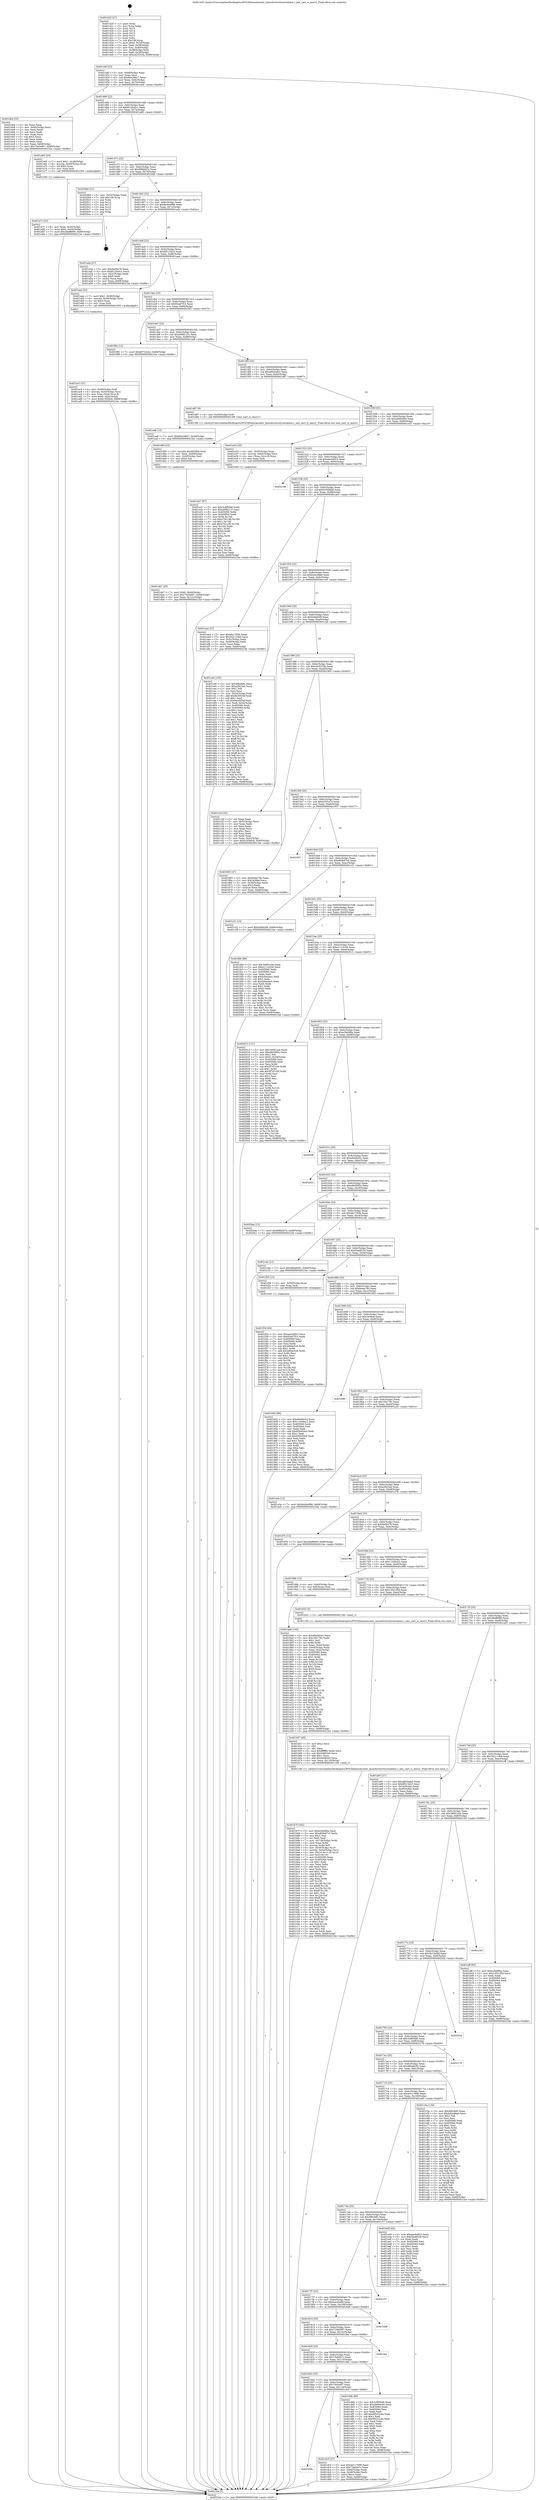 digraph "0x401420" {
  label = "0x401420 (/mnt/c/Users/mathe/Desktop/tcc/POCII/binaries/extr_linuxdriversttyserialimx.c_imx_uart_is_imx21_Final-ollvm.out::main(0))"
  labelloc = "t"
  node[shape=record]

  Entry [label="",width=0.3,height=0.3,shape=circle,fillcolor=black,style=filled]
  "0x40144f" [label="{
     0x40144f [23]\l
     | [instrs]\l
     &nbsp;&nbsp;0x40144f \<+3\>: mov -0x68(%rbp),%eax\l
     &nbsp;&nbsp;0x401452 \<+2\>: mov %eax,%ecx\l
     &nbsp;&nbsp;0x401454 \<+6\>: sub $0x80e29627,%ecx\l
     &nbsp;&nbsp;0x40145a \<+3\>: mov %eax,-0x6c(%rbp)\l
     &nbsp;&nbsp;0x40145d \<+3\>: mov %ecx,-0x70(%rbp)\l
     &nbsp;&nbsp;0x401460 \<+6\>: je 0000000000401eb4 \<main+0xa94\>\l
  }"]
  "0x401eb4" [label="{
     0x401eb4 [33]\l
     | [instrs]\l
     &nbsp;&nbsp;0x401eb4 \<+2\>: xor %eax,%eax\l
     &nbsp;&nbsp;0x401eb6 \<+3\>: mov -0x64(%rbp),%ecx\l
     &nbsp;&nbsp;0x401eb9 \<+2\>: mov %eax,%edx\l
     &nbsp;&nbsp;0x401ebb \<+2\>: sub %ecx,%edx\l
     &nbsp;&nbsp;0x401ebd \<+2\>: mov %eax,%ecx\l
     &nbsp;&nbsp;0x401ebf \<+3\>: sub $0x1,%ecx\l
     &nbsp;&nbsp;0x401ec2 \<+2\>: add %ecx,%edx\l
     &nbsp;&nbsp;0x401ec4 \<+2\>: sub %edx,%eax\l
     &nbsp;&nbsp;0x401ec6 \<+3\>: mov %eax,-0x64(%rbp)\l
     &nbsp;&nbsp;0x401ec9 \<+7\>: movl $0x75e5efd7,-0x68(%rbp)\l
     &nbsp;&nbsp;0x401ed0 \<+5\>: jmp 00000000004021be \<main+0xd9e\>\l
  }"]
  "0x401466" [label="{
     0x401466 [22]\l
     | [instrs]\l
     &nbsp;&nbsp;0x401466 \<+5\>: jmp 000000000040146b \<main+0x4b\>\l
     &nbsp;&nbsp;0x40146b \<+3\>: mov -0x6c(%rbp),%eax\l
     &nbsp;&nbsp;0x40146e \<+5\>: sub $0x8125a5c1,%eax\l
     &nbsp;&nbsp;0x401473 \<+3\>: mov %eax,-0x74(%rbp)\l
     &nbsp;&nbsp;0x401476 \<+6\>: je 0000000000401a65 \<main+0x645\>\l
  }"]
  Exit [label="",width=0.3,height=0.3,shape=circle,fillcolor=black,style=filled,peripheries=2]
  "0x401a65" [label="{
     0x401a65 [23]\l
     | [instrs]\l
     &nbsp;&nbsp;0x401a65 \<+7\>: movl $0x1,-0x48(%rbp)\l
     &nbsp;&nbsp;0x401a6c \<+4\>: movslq -0x48(%rbp),%rax\l
     &nbsp;&nbsp;0x401a70 \<+4\>: shl $0x3,%rax\l
     &nbsp;&nbsp;0x401a74 \<+3\>: mov %rax,%rdi\l
     &nbsp;&nbsp;0x401a77 \<+5\>: call 0000000000401050 \<malloc@plt\>\l
     | [calls]\l
     &nbsp;&nbsp;0x401050 \{1\} (unknown)\l
  }"]
  "0x40147c" [label="{
     0x40147c [22]\l
     | [instrs]\l
     &nbsp;&nbsp;0x40147c \<+5\>: jmp 0000000000401481 \<main+0x61\>\l
     &nbsp;&nbsp;0x401481 \<+3\>: mov -0x6c(%rbp),%eax\l
     &nbsp;&nbsp;0x401484 \<+5\>: sub $0x89fdd47e,%eax\l
     &nbsp;&nbsp;0x401489 \<+3\>: mov %eax,-0x78(%rbp)\l
     &nbsp;&nbsp;0x40148c \<+6\>: je 00000000004020b6 \<main+0xc96\>\l
  }"]
  "0x401f34" [label="{
     0x401f34 [94]\l
     | [instrs]\l
     &nbsp;&nbsp;0x401f34 \<+5\>: mov $0xaee44823,%ecx\l
     &nbsp;&nbsp;0x401f39 \<+5\>: mov $0x93ed7f14,%edx\l
     &nbsp;&nbsp;0x401f3e \<+7\>: mov 0x405060,%esi\l
     &nbsp;&nbsp;0x401f45 \<+8\>: mov 0x405064,%r8d\l
     &nbsp;&nbsp;0x401f4d \<+3\>: mov %esi,%r9d\l
     &nbsp;&nbsp;0x401f50 \<+7\>: sub $0x4d94e526,%r9d\l
     &nbsp;&nbsp;0x401f57 \<+4\>: sub $0x1,%r9d\l
     &nbsp;&nbsp;0x401f5b \<+7\>: add $0x4d94e526,%r9d\l
     &nbsp;&nbsp;0x401f62 \<+4\>: imul %r9d,%esi\l
     &nbsp;&nbsp;0x401f66 \<+3\>: and $0x1,%esi\l
     &nbsp;&nbsp;0x401f69 \<+3\>: cmp $0x0,%esi\l
     &nbsp;&nbsp;0x401f6c \<+4\>: sete %r10b\l
     &nbsp;&nbsp;0x401f70 \<+4\>: cmp $0xa,%r8d\l
     &nbsp;&nbsp;0x401f74 \<+4\>: setl %r11b\l
     &nbsp;&nbsp;0x401f78 \<+3\>: mov %r10b,%bl\l
     &nbsp;&nbsp;0x401f7b \<+3\>: and %r11b,%bl\l
     &nbsp;&nbsp;0x401f7e \<+3\>: xor %r11b,%r10b\l
     &nbsp;&nbsp;0x401f81 \<+3\>: or %r10b,%bl\l
     &nbsp;&nbsp;0x401f84 \<+3\>: test $0x1,%bl\l
     &nbsp;&nbsp;0x401f87 \<+3\>: cmovne %edx,%ecx\l
     &nbsp;&nbsp;0x401f8a \<+3\>: mov %ecx,-0x68(%rbp)\l
     &nbsp;&nbsp;0x401f8d \<+5\>: jmp 00000000004021be \<main+0xd9e\>\l
  }"]
  "0x4020b6" [label="{
     0x4020b6 [21]\l
     | [instrs]\l
     &nbsp;&nbsp;0x4020b6 \<+3\>: mov -0x34(%rbp),%eax\l
     &nbsp;&nbsp;0x4020b9 \<+7\>: add $0x108,%rsp\l
     &nbsp;&nbsp;0x4020c0 \<+1\>: pop %rbx\l
     &nbsp;&nbsp;0x4020c1 \<+2\>: pop %r12\l
     &nbsp;&nbsp;0x4020c3 \<+2\>: pop %r13\l
     &nbsp;&nbsp;0x4020c5 \<+2\>: pop %r14\l
     &nbsp;&nbsp;0x4020c7 \<+2\>: pop %r15\l
     &nbsp;&nbsp;0x4020c9 \<+1\>: pop %rbp\l
     &nbsp;&nbsp;0x4020ca \<+1\>: ret\l
  }"]
  "0x401492" [label="{
     0x401492 [22]\l
     | [instrs]\l
     &nbsp;&nbsp;0x401492 \<+5\>: jmp 0000000000401497 \<main+0x77\>\l
     &nbsp;&nbsp;0x401497 \<+3\>: mov -0x6c(%rbp),%eax\l
     &nbsp;&nbsp;0x40149a \<+5\>: sub $0x8e4b4086,%eax\l
     &nbsp;&nbsp;0x40149f \<+3\>: mov %eax,-0x7c(%rbp)\l
     &nbsp;&nbsp;0x4014a2 \<+6\>: je 0000000000401a4a \<main+0x62a\>\l
  }"]
  "0x401e47" [label="{
     0x401e47 [97]\l
     | [instrs]\l
     &nbsp;&nbsp;0x401e47 \<+5\>: mov $0x3c8f50d6,%edx\l
     &nbsp;&nbsp;0x401e4c \<+5\>: mov $0xa0682131,%esi\l
     &nbsp;&nbsp;0x401e51 \<+8\>: mov 0x405060,%r8d\l
     &nbsp;&nbsp;0x401e59 \<+8\>: mov 0x405064,%r9d\l
     &nbsp;&nbsp;0x401e61 \<+3\>: mov %r8d,%r10d\l
     &nbsp;&nbsp;0x401e64 \<+7\>: sub $0xe7f41cfb,%r10d\l
     &nbsp;&nbsp;0x401e6b \<+4\>: sub $0x1,%r10d\l
     &nbsp;&nbsp;0x401e6f \<+7\>: add $0xe7f41cfb,%r10d\l
     &nbsp;&nbsp;0x401e76 \<+4\>: imul %r10d,%r8d\l
     &nbsp;&nbsp;0x401e7a \<+4\>: and $0x1,%r8d\l
     &nbsp;&nbsp;0x401e7e \<+4\>: cmp $0x0,%r8d\l
     &nbsp;&nbsp;0x401e82 \<+4\>: sete %r11b\l
     &nbsp;&nbsp;0x401e86 \<+4\>: cmp $0xa,%r9d\l
     &nbsp;&nbsp;0x401e8a \<+3\>: setl %bl\l
     &nbsp;&nbsp;0x401e8d \<+3\>: mov %r11b,%r14b\l
     &nbsp;&nbsp;0x401e90 \<+3\>: and %bl,%r14b\l
     &nbsp;&nbsp;0x401e93 \<+3\>: xor %bl,%r11b\l
     &nbsp;&nbsp;0x401e96 \<+3\>: or %r11b,%r14b\l
     &nbsp;&nbsp;0x401e99 \<+4\>: test $0x1,%r14b\l
     &nbsp;&nbsp;0x401e9d \<+3\>: cmovne %esi,%edx\l
     &nbsp;&nbsp;0x401ea0 \<+3\>: mov %edx,-0x68(%rbp)\l
     &nbsp;&nbsp;0x401ea3 \<+5\>: jmp 00000000004021be \<main+0xd9e\>\l
  }"]
  "0x401a4a" [label="{
     0x401a4a [27]\l
     | [instrs]\l
     &nbsp;&nbsp;0x401a4a \<+5\>: mov $0xda06476,%eax\l
     &nbsp;&nbsp;0x401a4f \<+5\>: mov $0x8125a5c1,%ecx\l
     &nbsp;&nbsp;0x401a54 \<+3\>: mov -0x2c(%rbp),%edx\l
     &nbsp;&nbsp;0x401a57 \<+3\>: cmp $0x0,%edx\l
     &nbsp;&nbsp;0x401a5a \<+3\>: cmove %ecx,%eax\l
     &nbsp;&nbsp;0x401a5d \<+3\>: mov %eax,-0x68(%rbp)\l
     &nbsp;&nbsp;0x401a60 \<+5\>: jmp 00000000004021be \<main+0xd9e\>\l
  }"]
  "0x4014a8" [label="{
     0x4014a8 [22]\l
     | [instrs]\l
     &nbsp;&nbsp;0x4014a8 \<+5\>: jmp 00000000004014ad \<main+0x8d\>\l
     &nbsp;&nbsp;0x4014ad \<+3\>: mov -0x6c(%rbp),%eax\l
     &nbsp;&nbsp;0x4014b0 \<+5\>: sub $0x8f313423,%eax\l
     &nbsp;&nbsp;0x4014b5 \<+3\>: mov %eax,-0x80(%rbp)\l
     &nbsp;&nbsp;0x4014b8 \<+6\>: je 0000000000401aae \<main+0x68e\>\l
  }"]
  "0x40185b" [label="{
     0x40185b\l
  }", style=dashed]
  "0x401aae" [label="{
     0x401aae [23]\l
     | [instrs]\l
     &nbsp;&nbsp;0x401aae \<+7\>: movl $0x1,-0x58(%rbp)\l
     &nbsp;&nbsp;0x401ab5 \<+4\>: movslq -0x58(%rbp),%rax\l
     &nbsp;&nbsp;0x401ab9 \<+4\>: shl $0x3,%rax\l
     &nbsp;&nbsp;0x401abd \<+3\>: mov %rax,%rdi\l
     &nbsp;&nbsp;0x401ac0 \<+5\>: call 0000000000401050 \<malloc@plt\>\l
     | [calls]\l
     &nbsp;&nbsp;0x401050 \{1\} (unknown)\l
  }"]
  "0x4014be" [label="{
     0x4014be [25]\l
     | [instrs]\l
     &nbsp;&nbsp;0x4014be \<+5\>: jmp 00000000004014c3 \<main+0xa3\>\l
     &nbsp;&nbsp;0x4014c3 \<+3\>: mov -0x6c(%rbp),%eax\l
     &nbsp;&nbsp;0x4014c6 \<+5\>: sub $0x93ed7f14,%eax\l
     &nbsp;&nbsp;0x4014cb \<+6\>: mov %eax,-0x84(%rbp)\l
     &nbsp;&nbsp;0x4014d1 \<+6\>: je 0000000000401f92 \<main+0xb72\>\l
  }"]
  "0x401dc0" [label="{
     0x401dc0 [27]\l
     | [instrs]\l
     &nbsp;&nbsp;0x401dc0 \<+5\>: mov $0x4d117698,%eax\l
     &nbsp;&nbsp;0x401dc5 \<+5\>: mov $0x73abbb7c,%ecx\l
     &nbsp;&nbsp;0x401dca \<+3\>: mov -0x64(%rbp),%edx\l
     &nbsp;&nbsp;0x401dcd \<+3\>: cmp -0x48(%rbp),%edx\l
     &nbsp;&nbsp;0x401dd0 \<+3\>: cmovl %ecx,%eax\l
     &nbsp;&nbsp;0x401dd3 \<+3\>: mov %eax,-0x68(%rbp)\l
     &nbsp;&nbsp;0x401dd6 \<+5\>: jmp 00000000004021be \<main+0xd9e\>\l
  }"]
  "0x401f92" [label="{
     0x401f92 [12]\l
     | [instrs]\l
     &nbsp;&nbsp;0x401f92 \<+7\>: movl $0xd9723cb2,-0x68(%rbp)\l
     &nbsp;&nbsp;0x401f99 \<+5\>: jmp 00000000004021be \<main+0xd9e\>\l
  }"]
  "0x4014d7" [label="{
     0x4014d7 [25]\l
     | [instrs]\l
     &nbsp;&nbsp;0x4014d7 \<+5\>: jmp 00000000004014dc \<main+0xbc\>\l
     &nbsp;&nbsp;0x4014dc \<+3\>: mov -0x6c(%rbp),%eax\l
     &nbsp;&nbsp;0x4014df \<+5\>: sub $0xa0682131,%eax\l
     &nbsp;&nbsp;0x4014e4 \<+6\>: mov %eax,-0x88(%rbp)\l
     &nbsp;&nbsp;0x4014ea \<+6\>: je 0000000000401ea8 \<main+0xa88\>\l
  }"]
  "0x401842" [label="{
     0x401842 [25]\l
     | [instrs]\l
     &nbsp;&nbsp;0x401842 \<+5\>: jmp 0000000000401847 \<main+0x427\>\l
     &nbsp;&nbsp;0x401847 \<+3\>: mov -0x6c(%rbp),%eax\l
     &nbsp;&nbsp;0x40184a \<+5\>: sub $0x75e5efd7,%eax\l
     &nbsp;&nbsp;0x40184f \<+6\>: mov %eax,-0x114(%rbp)\l
     &nbsp;&nbsp;0x401855 \<+6\>: je 0000000000401dc0 \<main+0x9a0\>\l
  }"]
  "0x401ea8" [label="{
     0x401ea8 [12]\l
     | [instrs]\l
     &nbsp;&nbsp;0x401ea8 \<+7\>: movl $0x80e29627,-0x68(%rbp)\l
     &nbsp;&nbsp;0x401eaf \<+5\>: jmp 00000000004021be \<main+0xd9e\>\l
  }"]
  "0x4014f0" [label="{
     0x4014f0 [25]\l
     | [instrs]\l
     &nbsp;&nbsp;0x4014f0 \<+5\>: jmp 00000000004014f5 \<main+0xd5\>\l
     &nbsp;&nbsp;0x4014f5 \<+3\>: mov -0x6c(%rbp),%eax\l
     &nbsp;&nbsp;0x4014f8 \<+5\>: sub $0xa802bda3,%eax\l
     &nbsp;&nbsp;0x4014fd \<+6\>: mov %eax,-0x8c(%rbp)\l
     &nbsp;&nbsp;0x401503 \<+6\>: je 0000000000401d87 \<main+0x967\>\l
  }"]
  "0x401ddb" [label="{
     0x401ddb [88]\l
     | [instrs]\l
     &nbsp;&nbsp;0x401ddb \<+5\>: mov $0x3c8f50d6,%eax\l
     &nbsp;&nbsp;0x401de0 \<+5\>: mov $0xa9d0dcb0,%ecx\l
     &nbsp;&nbsp;0x401de5 \<+7\>: mov 0x405060,%edx\l
     &nbsp;&nbsp;0x401dec \<+7\>: mov 0x405064,%esi\l
     &nbsp;&nbsp;0x401df3 \<+2\>: mov %edx,%edi\l
     &nbsp;&nbsp;0x401df5 \<+6\>: add $0x90532c4e,%edi\l
     &nbsp;&nbsp;0x401dfb \<+3\>: sub $0x1,%edi\l
     &nbsp;&nbsp;0x401dfe \<+6\>: sub $0x90532c4e,%edi\l
     &nbsp;&nbsp;0x401e04 \<+3\>: imul %edi,%edx\l
     &nbsp;&nbsp;0x401e07 \<+3\>: and $0x1,%edx\l
     &nbsp;&nbsp;0x401e0a \<+3\>: cmp $0x0,%edx\l
     &nbsp;&nbsp;0x401e0d \<+4\>: sete %r8b\l
     &nbsp;&nbsp;0x401e11 \<+3\>: cmp $0xa,%esi\l
     &nbsp;&nbsp;0x401e14 \<+4\>: setl %r9b\l
     &nbsp;&nbsp;0x401e18 \<+3\>: mov %r8b,%r10b\l
     &nbsp;&nbsp;0x401e1b \<+3\>: and %r9b,%r10b\l
     &nbsp;&nbsp;0x401e1e \<+3\>: xor %r9b,%r8b\l
     &nbsp;&nbsp;0x401e21 \<+3\>: or %r8b,%r10b\l
     &nbsp;&nbsp;0x401e24 \<+4\>: test $0x1,%r10b\l
     &nbsp;&nbsp;0x401e28 \<+3\>: cmovne %ecx,%eax\l
     &nbsp;&nbsp;0x401e2b \<+3\>: mov %eax,-0x68(%rbp)\l
     &nbsp;&nbsp;0x401e2e \<+5\>: jmp 00000000004021be \<main+0xd9e\>\l
  }"]
  "0x401d87" [label="{
     0x401d87 [9]\l
     | [instrs]\l
     &nbsp;&nbsp;0x401d87 \<+4\>: mov -0x50(%rbp),%rdi\l
     &nbsp;&nbsp;0x401d8b \<+5\>: call 00000000004013f0 \<imx_uart_is_imx21\>\l
     | [calls]\l
     &nbsp;&nbsp;0x4013f0 \{1\} (/mnt/c/Users/mathe/Desktop/tcc/POCII/binaries/extr_linuxdriversttyserialimx.c_imx_uart_is_imx21_Final-ollvm.out::imx_uart_is_imx21)\l
  }"]
  "0x401509" [label="{
     0x401509 [25]\l
     | [instrs]\l
     &nbsp;&nbsp;0x401509 \<+5\>: jmp 000000000040150e \<main+0xee\>\l
     &nbsp;&nbsp;0x40150e \<+3\>: mov -0x6c(%rbp),%eax\l
     &nbsp;&nbsp;0x401511 \<+5\>: sub $0xa9d0dcb0,%eax\l
     &nbsp;&nbsp;0x401516 \<+6\>: mov %eax,-0x90(%rbp)\l
     &nbsp;&nbsp;0x40151c \<+6\>: je 0000000000401e33 \<main+0xa13\>\l
  }"]
  "0x401829" [label="{
     0x401829 [25]\l
     | [instrs]\l
     &nbsp;&nbsp;0x401829 \<+5\>: jmp 000000000040182e \<main+0x40e\>\l
     &nbsp;&nbsp;0x40182e \<+3\>: mov -0x6c(%rbp),%eax\l
     &nbsp;&nbsp;0x401831 \<+5\>: sub $0x73abbb7c,%eax\l
     &nbsp;&nbsp;0x401836 \<+6\>: mov %eax,-0x110(%rbp)\l
     &nbsp;&nbsp;0x40183c \<+6\>: je 0000000000401ddb \<main+0x9bb\>\l
  }"]
  "0x401e33" [label="{
     0x401e33 [20]\l
     | [instrs]\l
     &nbsp;&nbsp;0x401e33 \<+4\>: mov -0x50(%rbp),%rax\l
     &nbsp;&nbsp;0x401e37 \<+4\>: movslq -0x64(%rbp),%rcx\l
     &nbsp;&nbsp;0x401e3b \<+4\>: mov (%rax,%rcx,8),%rax\l
     &nbsp;&nbsp;0x401e3f \<+3\>: mov %rax,%rdi\l
     &nbsp;&nbsp;0x401e42 \<+5\>: call 0000000000401030 \<free@plt\>\l
     | [calls]\l
     &nbsp;&nbsp;0x401030 \{1\} (unknown)\l
  }"]
  "0x401522" [label="{
     0x401522 [25]\l
     | [instrs]\l
     &nbsp;&nbsp;0x401522 \<+5\>: jmp 0000000000401527 \<main+0x107\>\l
     &nbsp;&nbsp;0x401527 \<+3\>: mov -0x6c(%rbp),%eax\l
     &nbsp;&nbsp;0x40152a \<+5\>: sub $0xaee44823,%eax\l
     &nbsp;&nbsp;0x40152f \<+6\>: mov %eax,-0x94(%rbp)\l
     &nbsp;&nbsp;0x401535 \<+6\>: je 0000000000402198 \<main+0xd78\>\l
  }"]
  "0x401faa" [label="{
     0x401faa\l
  }", style=dashed]
  "0x402198" [label="{
     0x402198\l
  }", style=dashed]
  "0x40153b" [label="{
     0x40153b [25]\l
     | [instrs]\l
     &nbsp;&nbsp;0x40153b \<+5\>: jmp 0000000000401540 \<main+0x120\>\l
     &nbsp;&nbsp;0x401540 \<+3\>: mov -0x6c(%rbp),%eax\l
     &nbsp;&nbsp;0x401543 \<+5\>: sub $0xb195fdc8,%eax\l
     &nbsp;&nbsp;0x401548 \<+6\>: mov %eax,-0x98(%rbp)\l
     &nbsp;&nbsp;0x40154e \<+6\>: je 0000000000401ae4 \<main+0x6c4\>\l
  }"]
  "0x401810" [label="{
     0x401810 [25]\l
     | [instrs]\l
     &nbsp;&nbsp;0x401810 \<+5\>: jmp 0000000000401815 \<main+0x3f5\>\l
     &nbsp;&nbsp;0x401815 \<+3\>: mov -0x6c(%rbp),%eax\l
     &nbsp;&nbsp;0x401818 \<+5\>: sub $0x7248d587,%eax\l
     &nbsp;&nbsp;0x40181d \<+6\>: mov %eax,-0x10c(%rbp)\l
     &nbsp;&nbsp;0x401823 \<+6\>: je 0000000000401faa \<main+0xb8a\>\l
  }"]
  "0x401ae4" [label="{
     0x401ae4 [27]\l
     | [instrs]\l
     &nbsp;&nbsp;0x401ae4 \<+5\>: mov $0xebc73f3b,%eax\l
     &nbsp;&nbsp;0x401ae9 \<+5\>: mov $0x342114b6,%ecx\l
     &nbsp;&nbsp;0x401aee \<+3\>: mov -0x5c(%rbp),%edx\l
     &nbsp;&nbsp;0x401af1 \<+3\>: cmp -0x58(%rbp),%edx\l
     &nbsp;&nbsp;0x401af4 \<+3\>: cmovl %ecx,%eax\l
     &nbsp;&nbsp;0x401af7 \<+3\>: mov %eax,-0x68(%rbp)\l
     &nbsp;&nbsp;0x401afa \<+5\>: jmp 00000000004021be \<main+0xd9e\>\l
  }"]
  "0x401554" [label="{
     0x401554 [25]\l
     | [instrs]\l
     &nbsp;&nbsp;0x401554 \<+5\>: jmp 0000000000401559 \<main+0x139\>\l
     &nbsp;&nbsp;0x401559 \<+3\>: mov -0x6c(%rbp),%eax\l
     &nbsp;&nbsp;0x40155c \<+5\>: sub $0xb2dcd8a0,%eax\l
     &nbsp;&nbsp;0x401561 \<+6\>: mov %eax,-0x9c(%rbp)\l
     &nbsp;&nbsp;0x401567 \<+6\>: je 0000000000401ce0 \<main+0x8c0\>\l
  }"]
  "0x4018d8" [label="{
     0x4018d8\l
  }", style=dashed]
  "0x401ce0" [label="{
     0x401ce0 [155]\l
     | [instrs]\l
     &nbsp;&nbsp;0x401ce0 \<+5\>: mov $0x4f8c9efc,%eax\l
     &nbsp;&nbsp;0x401ce5 \<+5\>: mov $0xa2823a4,%ecx\l
     &nbsp;&nbsp;0x401cea \<+2\>: mov $0x1,%dl\l
     &nbsp;&nbsp;0x401cec \<+2\>: xor %esi,%esi\l
     &nbsp;&nbsp;0x401cee \<+3\>: mov -0x54(%rbp),%edi\l
     &nbsp;&nbsp;0x401cf1 \<+6\>: add $0x9e3003ef,%edi\l
     &nbsp;&nbsp;0x401cf7 \<+3\>: add $0x1,%edi\l
     &nbsp;&nbsp;0x401cfa \<+6\>: sub $0x9e3003ef,%edi\l
     &nbsp;&nbsp;0x401d00 \<+3\>: mov %edi,-0x54(%rbp)\l
     &nbsp;&nbsp;0x401d03 \<+7\>: mov 0x405060,%edi\l
     &nbsp;&nbsp;0x401d0a \<+8\>: mov 0x405064,%r8d\l
     &nbsp;&nbsp;0x401d12 \<+3\>: sub $0x1,%esi\l
     &nbsp;&nbsp;0x401d15 \<+3\>: mov %edi,%r9d\l
     &nbsp;&nbsp;0x401d18 \<+3\>: add %esi,%r9d\l
     &nbsp;&nbsp;0x401d1b \<+4\>: imul %r9d,%edi\l
     &nbsp;&nbsp;0x401d1f \<+3\>: and $0x1,%edi\l
     &nbsp;&nbsp;0x401d22 \<+3\>: cmp $0x0,%edi\l
     &nbsp;&nbsp;0x401d25 \<+4\>: sete %r10b\l
     &nbsp;&nbsp;0x401d29 \<+4\>: cmp $0xa,%r8d\l
     &nbsp;&nbsp;0x401d2d \<+4\>: setl %r11b\l
     &nbsp;&nbsp;0x401d31 \<+3\>: mov %r10b,%bl\l
     &nbsp;&nbsp;0x401d34 \<+3\>: xor $0xff,%bl\l
     &nbsp;&nbsp;0x401d37 \<+3\>: mov %r11b,%r14b\l
     &nbsp;&nbsp;0x401d3a \<+4\>: xor $0xff,%r14b\l
     &nbsp;&nbsp;0x401d3e \<+3\>: xor $0x1,%dl\l
     &nbsp;&nbsp;0x401d41 \<+3\>: mov %bl,%r15b\l
     &nbsp;&nbsp;0x401d44 \<+4\>: and $0xff,%r15b\l
     &nbsp;&nbsp;0x401d48 \<+3\>: and %dl,%r10b\l
     &nbsp;&nbsp;0x401d4b \<+3\>: mov %r14b,%r12b\l
     &nbsp;&nbsp;0x401d4e \<+4\>: and $0xff,%r12b\l
     &nbsp;&nbsp;0x401d52 \<+3\>: and %dl,%r11b\l
     &nbsp;&nbsp;0x401d55 \<+3\>: or %r10b,%r15b\l
     &nbsp;&nbsp;0x401d58 \<+3\>: or %r11b,%r12b\l
     &nbsp;&nbsp;0x401d5b \<+3\>: xor %r12b,%r15b\l
     &nbsp;&nbsp;0x401d5e \<+3\>: or %r14b,%bl\l
     &nbsp;&nbsp;0x401d61 \<+3\>: xor $0xff,%bl\l
     &nbsp;&nbsp;0x401d64 \<+3\>: or $0x1,%dl\l
     &nbsp;&nbsp;0x401d67 \<+2\>: and %dl,%bl\l
     &nbsp;&nbsp;0x401d69 \<+3\>: or %bl,%r15b\l
     &nbsp;&nbsp;0x401d6c \<+4\>: test $0x1,%r15b\l
     &nbsp;&nbsp;0x401d70 \<+3\>: cmovne %ecx,%eax\l
     &nbsp;&nbsp;0x401d73 \<+3\>: mov %eax,-0x68(%rbp)\l
     &nbsp;&nbsp;0x401d76 \<+5\>: jmp 00000000004021be \<main+0xd9e\>\l
  }"]
  "0x40156d" [label="{
     0x40156d [25]\l
     | [instrs]\l
     &nbsp;&nbsp;0x40156d \<+5\>: jmp 0000000000401572 \<main+0x152\>\l
     &nbsp;&nbsp;0x401572 \<+3\>: mov -0x6c(%rbp),%eax\l
     &nbsp;&nbsp;0x401575 \<+5\>: sub $0xb4faf2d9,%eax\l
     &nbsp;&nbsp;0x40157a \<+6\>: mov %eax,-0xa0(%rbp)\l
     &nbsp;&nbsp;0x401580 \<+6\>: je 0000000000401c2d \<main+0x80d\>\l
  }"]
  "0x4017f7" [label="{
     0x4017f7 [25]\l
     | [instrs]\l
     &nbsp;&nbsp;0x4017f7 \<+5\>: jmp 00000000004017fc \<main+0x3dc\>\l
     &nbsp;&nbsp;0x4017fc \<+3\>: mov -0x6c(%rbp),%eax\l
     &nbsp;&nbsp;0x4017ff \<+5\>: sub $0x6aa35a99,%eax\l
     &nbsp;&nbsp;0x401804 \<+6\>: mov %eax,-0x108(%rbp)\l
     &nbsp;&nbsp;0x40180a \<+6\>: je 00000000004018d8 \<main+0x4b8\>\l
  }"]
  "0x401c2d" [label="{
     0x401c2d [33]\l
     | [instrs]\l
     &nbsp;&nbsp;0x401c2d \<+2\>: xor %eax,%eax\l
     &nbsp;&nbsp;0x401c2f \<+3\>: mov -0x5c(%rbp),%ecx\l
     &nbsp;&nbsp;0x401c32 \<+2\>: mov %eax,%edx\l
     &nbsp;&nbsp;0x401c34 \<+2\>: sub %ecx,%edx\l
     &nbsp;&nbsp;0x401c36 \<+2\>: mov %eax,%ecx\l
     &nbsp;&nbsp;0x401c38 \<+3\>: sub $0x1,%ecx\l
     &nbsp;&nbsp;0x401c3b \<+2\>: add %ecx,%edx\l
     &nbsp;&nbsp;0x401c3d \<+2\>: sub %edx,%eax\l
     &nbsp;&nbsp;0x401c3f \<+3\>: mov %eax,-0x5c(%rbp)\l
     &nbsp;&nbsp;0x401c42 \<+7\>: movl $0xb195fdc8,-0x68(%rbp)\l
     &nbsp;&nbsp;0x401c49 \<+5\>: jmp 00000000004021be \<main+0xd9e\>\l
  }"]
  "0x401586" [label="{
     0x401586 [25]\l
     | [instrs]\l
     &nbsp;&nbsp;0x401586 \<+5\>: jmp 000000000040158b \<main+0x16b\>\l
     &nbsp;&nbsp;0x40158b \<+3\>: mov -0x6c(%rbp),%eax\l
     &nbsp;&nbsp;0x40158e \<+5\>: sub $0xcb25353b,%eax\l
     &nbsp;&nbsp;0x401593 \<+6\>: mov %eax,-0xa4(%rbp)\l
     &nbsp;&nbsp;0x401599 \<+6\>: je 0000000000401865 \<main+0x445\>\l
  }"]
  "0x402157" [label="{
     0x402157\l
  }", style=dashed]
  "0x401865" [label="{
     0x401865 [27]\l
     | [instrs]\l
     &nbsp;&nbsp;0x401865 \<+5\>: mov $0xfeeba78c,%eax\l
     &nbsp;&nbsp;0x40186a \<+5\>: mov $0x3a36ab,%ecx\l
     &nbsp;&nbsp;0x40186f \<+3\>: mov -0x30(%rbp),%edx\l
     &nbsp;&nbsp;0x401872 \<+3\>: cmp $0x2,%edx\l
     &nbsp;&nbsp;0x401875 \<+3\>: cmovne %ecx,%eax\l
     &nbsp;&nbsp;0x401878 \<+3\>: mov %eax,-0x68(%rbp)\l
     &nbsp;&nbsp;0x40187b \<+5\>: jmp 00000000004021be \<main+0xd9e\>\l
  }"]
  "0x40159f" [label="{
     0x40159f [25]\l
     | [instrs]\l
     &nbsp;&nbsp;0x40159f \<+5\>: jmp 00000000004015a4 \<main+0x184\>\l
     &nbsp;&nbsp;0x4015a4 \<+3\>: mov -0x6c(%rbp),%eax\l
     &nbsp;&nbsp;0x4015a7 \<+5\>: sub $0xd10f1a7e,%eax\l
     &nbsp;&nbsp;0x4015ac \<+6\>: mov %eax,-0xa8(%rbp)\l
     &nbsp;&nbsp;0x4015b2 \<+6\>: je 0000000000401937 \<main+0x517\>\l
  }"]
  "0x4021be" [label="{
     0x4021be [5]\l
     | [instrs]\l
     &nbsp;&nbsp;0x4021be \<+5\>: jmp 000000000040144f \<main+0x2f\>\l
  }"]
  "0x401420" [label="{
     0x401420 [47]\l
     | [instrs]\l
     &nbsp;&nbsp;0x401420 \<+1\>: push %rbp\l
     &nbsp;&nbsp;0x401421 \<+3\>: mov %rsp,%rbp\l
     &nbsp;&nbsp;0x401424 \<+2\>: push %r15\l
     &nbsp;&nbsp;0x401426 \<+2\>: push %r14\l
     &nbsp;&nbsp;0x401428 \<+2\>: push %r13\l
     &nbsp;&nbsp;0x40142a \<+2\>: push %r12\l
     &nbsp;&nbsp;0x40142c \<+1\>: push %rbx\l
     &nbsp;&nbsp;0x40142d \<+7\>: sub $0x108,%rsp\l
     &nbsp;&nbsp;0x401434 \<+7\>: movl $0x0,-0x34(%rbp)\l
     &nbsp;&nbsp;0x40143b \<+3\>: mov %edi,-0x38(%rbp)\l
     &nbsp;&nbsp;0x40143e \<+4\>: mov %rsi,-0x40(%rbp)\l
     &nbsp;&nbsp;0x401442 \<+3\>: mov -0x38(%rbp),%edi\l
     &nbsp;&nbsp;0x401445 \<+3\>: mov %edi,-0x30(%rbp)\l
     &nbsp;&nbsp;0x401448 \<+7\>: movl $0xcb25353b,-0x68(%rbp)\l
  }"]
  "0x4017de" [label="{
     0x4017de [25]\l
     | [instrs]\l
     &nbsp;&nbsp;0x4017de \<+5\>: jmp 00000000004017e3 \<main+0x3c3\>\l
     &nbsp;&nbsp;0x4017e3 \<+3\>: mov -0x6c(%rbp),%eax\l
     &nbsp;&nbsp;0x4017e6 \<+5\>: sub $0x4f8c9efc,%eax\l
     &nbsp;&nbsp;0x4017eb \<+6\>: mov %eax,-0x104(%rbp)\l
     &nbsp;&nbsp;0x4017f1 \<+6\>: je 0000000000402157 \<main+0xd37\>\l
  }"]
  "0x401937" [label="{
     0x401937\l
  }", style=dashed]
  "0x4015b8" [label="{
     0x4015b8 [25]\l
     | [instrs]\l
     &nbsp;&nbsp;0x4015b8 \<+5\>: jmp 00000000004015bd \<main+0x19d\>\l
     &nbsp;&nbsp;0x4015bd \<+3\>: mov -0x6c(%rbp),%eax\l
     &nbsp;&nbsp;0x4015c0 \<+5\>: sub $0xd64b67c0,%eax\l
     &nbsp;&nbsp;0x4015c5 \<+6\>: mov %eax,-0xac(%rbp)\l
     &nbsp;&nbsp;0x4015cb \<+6\>: je 0000000000401c21 \<main+0x801\>\l
  }"]
  "0x401ed5" [label="{
     0x401ed5 [83]\l
     | [instrs]\l
     &nbsp;&nbsp;0x401ed5 \<+5\>: mov $0xaee44823,%eax\l
     &nbsp;&nbsp;0x401eda \<+5\>: mov $0xf3ed8226,%ecx\l
     &nbsp;&nbsp;0x401edf \<+2\>: xor %edx,%edx\l
     &nbsp;&nbsp;0x401ee1 \<+7\>: mov 0x405060,%esi\l
     &nbsp;&nbsp;0x401ee8 \<+7\>: mov 0x405064,%edi\l
     &nbsp;&nbsp;0x401eef \<+3\>: sub $0x1,%edx\l
     &nbsp;&nbsp;0x401ef2 \<+3\>: mov %esi,%r8d\l
     &nbsp;&nbsp;0x401ef5 \<+3\>: add %edx,%r8d\l
     &nbsp;&nbsp;0x401ef8 \<+4\>: imul %r8d,%esi\l
     &nbsp;&nbsp;0x401efc \<+3\>: and $0x1,%esi\l
     &nbsp;&nbsp;0x401eff \<+3\>: cmp $0x0,%esi\l
     &nbsp;&nbsp;0x401f02 \<+4\>: sete %r9b\l
     &nbsp;&nbsp;0x401f06 \<+3\>: cmp $0xa,%edi\l
     &nbsp;&nbsp;0x401f09 \<+4\>: setl %r10b\l
     &nbsp;&nbsp;0x401f0d \<+3\>: mov %r9b,%r11b\l
     &nbsp;&nbsp;0x401f10 \<+3\>: and %r10b,%r11b\l
     &nbsp;&nbsp;0x401f13 \<+3\>: xor %r10b,%r9b\l
     &nbsp;&nbsp;0x401f16 \<+3\>: or %r9b,%r11b\l
     &nbsp;&nbsp;0x401f19 \<+4\>: test $0x1,%r11b\l
     &nbsp;&nbsp;0x401f1d \<+3\>: cmovne %ecx,%eax\l
     &nbsp;&nbsp;0x401f20 \<+3\>: mov %eax,-0x68(%rbp)\l
     &nbsp;&nbsp;0x401f23 \<+5\>: jmp 00000000004021be \<main+0xd9e\>\l
  }"]
  "0x401c21" [label="{
     0x401c21 [12]\l
     | [instrs]\l
     &nbsp;&nbsp;0x401c21 \<+7\>: movl $0xb4faf2d9,-0x68(%rbp)\l
     &nbsp;&nbsp;0x401c28 \<+5\>: jmp 00000000004021be \<main+0xd9e\>\l
  }"]
  "0x4015d1" [label="{
     0x4015d1 [25]\l
     | [instrs]\l
     &nbsp;&nbsp;0x4015d1 \<+5\>: jmp 00000000004015d6 \<main+0x1b6\>\l
     &nbsp;&nbsp;0x4015d6 \<+3\>: mov -0x6c(%rbp),%eax\l
     &nbsp;&nbsp;0x4015d9 \<+5\>: sub $0xd9723cb2,%eax\l
     &nbsp;&nbsp;0x4015de \<+6\>: mov %eax,-0xb0(%rbp)\l
     &nbsp;&nbsp;0x4015e4 \<+6\>: je 0000000000401fbb \<main+0xb9b\>\l
  }"]
  "0x401da7" [label="{
     0x401da7 [25]\l
     | [instrs]\l
     &nbsp;&nbsp;0x401da7 \<+7\>: movl $0x0,-0x64(%rbp)\l
     &nbsp;&nbsp;0x401dae \<+7\>: movl $0x75e5efd7,-0x68(%rbp)\l
     &nbsp;&nbsp;0x401db5 \<+6\>: mov %eax,-0x11c(%rbp)\l
     &nbsp;&nbsp;0x401dbb \<+5\>: jmp 00000000004021be \<main+0xd9e\>\l
  }"]
  "0x401fbb" [label="{
     0x401fbb [88]\l
     | [instrs]\l
     &nbsp;&nbsp;0x401fbb \<+5\>: mov $0x34691a3e,%eax\l
     &nbsp;&nbsp;0x401fc0 \<+5\>: mov $0xe111d10d,%ecx\l
     &nbsp;&nbsp;0x401fc5 \<+7\>: mov 0x405060,%edx\l
     &nbsp;&nbsp;0x401fcc \<+7\>: mov 0x405064,%esi\l
     &nbsp;&nbsp;0x401fd3 \<+2\>: mov %edx,%edi\l
     &nbsp;&nbsp;0x401fd5 \<+6\>: add $0xb40a3acc,%edi\l
     &nbsp;&nbsp;0x401fdb \<+3\>: sub $0x1,%edi\l
     &nbsp;&nbsp;0x401fde \<+6\>: sub $0xb40a3acc,%edi\l
     &nbsp;&nbsp;0x401fe4 \<+3\>: imul %edi,%edx\l
     &nbsp;&nbsp;0x401fe7 \<+3\>: and $0x1,%edx\l
     &nbsp;&nbsp;0x401fea \<+3\>: cmp $0x0,%edx\l
     &nbsp;&nbsp;0x401fed \<+4\>: sete %r8b\l
     &nbsp;&nbsp;0x401ff1 \<+3\>: cmp $0xa,%esi\l
     &nbsp;&nbsp;0x401ff4 \<+4\>: setl %r9b\l
     &nbsp;&nbsp;0x401ff8 \<+3\>: mov %r8b,%r10b\l
     &nbsp;&nbsp;0x401ffb \<+3\>: and %r9b,%r10b\l
     &nbsp;&nbsp;0x401ffe \<+3\>: xor %r9b,%r8b\l
     &nbsp;&nbsp;0x402001 \<+3\>: or %r8b,%r10b\l
     &nbsp;&nbsp;0x402004 \<+4\>: test $0x1,%r10b\l
     &nbsp;&nbsp;0x402008 \<+3\>: cmovne %ecx,%eax\l
     &nbsp;&nbsp;0x40200b \<+3\>: mov %eax,-0x68(%rbp)\l
     &nbsp;&nbsp;0x40200e \<+5\>: jmp 00000000004021be \<main+0xd9e\>\l
  }"]
  "0x4015ea" [label="{
     0x4015ea [25]\l
     | [instrs]\l
     &nbsp;&nbsp;0x4015ea \<+5\>: jmp 00000000004015ef \<main+0x1cf\>\l
     &nbsp;&nbsp;0x4015ef \<+3\>: mov -0x6c(%rbp),%eax\l
     &nbsp;&nbsp;0x4015f2 \<+5\>: sub $0xe111d10d,%eax\l
     &nbsp;&nbsp;0x4015f7 \<+6\>: mov %eax,-0xb4(%rbp)\l
     &nbsp;&nbsp;0x4015fd \<+6\>: je 0000000000402013 \<main+0xbf3\>\l
  }"]
  "0x401d90" [label="{
     0x401d90 [23]\l
     | [instrs]\l
     &nbsp;&nbsp;0x401d90 \<+10\>: movabs $0x4030b6,%rdi\l
     &nbsp;&nbsp;0x401d9a \<+3\>: mov %eax,-0x60(%rbp)\l
     &nbsp;&nbsp;0x401d9d \<+3\>: mov -0x60(%rbp),%esi\l
     &nbsp;&nbsp;0x401da0 \<+2\>: mov $0x0,%al\l
     &nbsp;&nbsp;0x401da2 \<+5\>: call 0000000000401040 \<printf@plt\>\l
     | [calls]\l
     &nbsp;&nbsp;0x401040 \{1\} (unknown)\l
  }"]
  "0x402013" [label="{
     0x402013 [151]\l
     | [instrs]\l
     &nbsp;&nbsp;0x402013 \<+5\>: mov $0x34691a3e,%eax\l
     &nbsp;&nbsp;0x402018 \<+5\>: mov $0xe9e5685c,%ecx\l
     &nbsp;&nbsp;0x40201d \<+2\>: mov $0x1,%dl\l
     &nbsp;&nbsp;0x40201f \<+7\>: movl $0x0,-0x34(%rbp)\l
     &nbsp;&nbsp;0x402026 \<+7\>: mov 0x405060,%esi\l
     &nbsp;&nbsp;0x40202d \<+7\>: mov 0x405064,%edi\l
     &nbsp;&nbsp;0x402034 \<+3\>: mov %esi,%r8d\l
     &nbsp;&nbsp;0x402037 \<+7\>: sub $0x5f7d7c59,%r8d\l
     &nbsp;&nbsp;0x40203e \<+4\>: sub $0x1,%r8d\l
     &nbsp;&nbsp;0x402042 \<+7\>: add $0x5f7d7c59,%r8d\l
     &nbsp;&nbsp;0x402049 \<+4\>: imul %r8d,%esi\l
     &nbsp;&nbsp;0x40204d \<+3\>: and $0x1,%esi\l
     &nbsp;&nbsp;0x402050 \<+3\>: cmp $0x0,%esi\l
     &nbsp;&nbsp;0x402053 \<+4\>: sete %r9b\l
     &nbsp;&nbsp;0x402057 \<+3\>: cmp $0xa,%edi\l
     &nbsp;&nbsp;0x40205a \<+4\>: setl %r10b\l
     &nbsp;&nbsp;0x40205e \<+3\>: mov %r9b,%r11b\l
     &nbsp;&nbsp;0x402061 \<+4\>: xor $0xff,%r11b\l
     &nbsp;&nbsp;0x402065 \<+3\>: mov %r10b,%bl\l
     &nbsp;&nbsp;0x402068 \<+3\>: xor $0xff,%bl\l
     &nbsp;&nbsp;0x40206b \<+3\>: xor $0x0,%dl\l
     &nbsp;&nbsp;0x40206e \<+3\>: mov %r11b,%r14b\l
     &nbsp;&nbsp;0x402071 \<+4\>: and $0x0,%r14b\l
     &nbsp;&nbsp;0x402075 \<+3\>: and %dl,%r9b\l
     &nbsp;&nbsp;0x402078 \<+3\>: mov %bl,%r15b\l
     &nbsp;&nbsp;0x40207b \<+4\>: and $0x0,%r15b\l
     &nbsp;&nbsp;0x40207f \<+3\>: and %dl,%r10b\l
     &nbsp;&nbsp;0x402082 \<+3\>: or %r9b,%r14b\l
     &nbsp;&nbsp;0x402085 \<+3\>: or %r10b,%r15b\l
     &nbsp;&nbsp;0x402088 \<+3\>: xor %r15b,%r14b\l
     &nbsp;&nbsp;0x40208b \<+3\>: or %bl,%r11b\l
     &nbsp;&nbsp;0x40208e \<+4\>: xor $0xff,%r11b\l
     &nbsp;&nbsp;0x402092 \<+3\>: or $0x0,%dl\l
     &nbsp;&nbsp;0x402095 \<+3\>: and %dl,%r11b\l
     &nbsp;&nbsp;0x402098 \<+3\>: or %r11b,%r14b\l
     &nbsp;&nbsp;0x40209b \<+4\>: test $0x1,%r14b\l
     &nbsp;&nbsp;0x40209f \<+3\>: cmovne %ecx,%eax\l
     &nbsp;&nbsp;0x4020a2 \<+3\>: mov %eax,-0x68(%rbp)\l
     &nbsp;&nbsp;0x4020a5 \<+5\>: jmp 00000000004021be \<main+0xd9e\>\l
  }"]
  "0x401603" [label="{
     0x401603 [25]\l
     | [instrs]\l
     &nbsp;&nbsp;0x401603 \<+5\>: jmp 0000000000401608 \<main+0x1e8\>\l
     &nbsp;&nbsp;0x401608 \<+3\>: mov -0x6c(%rbp),%eax\l
     &nbsp;&nbsp;0x40160b \<+5\>: sub $0xe2fe686a,%eax\l
     &nbsp;&nbsp;0x401610 \<+6\>: mov %eax,-0xb8(%rbp)\l
     &nbsp;&nbsp;0x401616 \<+6\>: je 00000000004020ff \<main+0xcdf\>\l
  }"]
  "0x4017c5" [label="{
     0x4017c5 [25]\l
     | [instrs]\l
     &nbsp;&nbsp;0x4017c5 \<+5\>: jmp 00000000004017ca \<main+0x3aa\>\l
     &nbsp;&nbsp;0x4017ca \<+3\>: mov -0x6c(%rbp),%eax\l
     &nbsp;&nbsp;0x4017cd \<+5\>: sub $0x4d117698,%eax\l
     &nbsp;&nbsp;0x4017d2 \<+6\>: mov %eax,-0x100(%rbp)\l
     &nbsp;&nbsp;0x4017d8 \<+6\>: je 0000000000401ed5 \<main+0xab5\>\l
  }"]
  "0x4020ff" [label="{
     0x4020ff\l
  }", style=dashed]
  "0x40161c" [label="{
     0x40161c [25]\l
     | [instrs]\l
     &nbsp;&nbsp;0x40161c \<+5\>: jmp 0000000000401621 \<main+0x201\>\l
     &nbsp;&nbsp;0x401621 \<+3\>: mov -0x6c(%rbp),%eax\l
     &nbsp;&nbsp;0x401624 \<+5\>: sub $0xe9e06cb2,%eax\l
     &nbsp;&nbsp;0x401629 \<+6\>: mov %eax,-0xbc(%rbp)\l
     &nbsp;&nbsp;0x40162f \<+6\>: je 00000000004020e3 \<main+0xcc3\>\l
  }"]
  "0x401c5a" [label="{
     0x401c5a [134]\l
     | [instrs]\l
     &nbsp;&nbsp;0x401c5a \<+5\>: mov $0x4f8c9efc,%eax\l
     &nbsp;&nbsp;0x401c5f \<+5\>: mov $0xb2dcd8a0,%ecx\l
     &nbsp;&nbsp;0x401c64 \<+2\>: mov $0x1,%dl\l
     &nbsp;&nbsp;0x401c66 \<+2\>: xor %esi,%esi\l
     &nbsp;&nbsp;0x401c68 \<+7\>: mov 0x405060,%edi\l
     &nbsp;&nbsp;0x401c6f \<+8\>: mov 0x405064,%r8d\l
     &nbsp;&nbsp;0x401c77 \<+3\>: sub $0x1,%esi\l
     &nbsp;&nbsp;0x401c7a \<+3\>: mov %edi,%r9d\l
     &nbsp;&nbsp;0x401c7d \<+3\>: add %esi,%r9d\l
     &nbsp;&nbsp;0x401c80 \<+4\>: imul %r9d,%edi\l
     &nbsp;&nbsp;0x401c84 \<+3\>: and $0x1,%edi\l
     &nbsp;&nbsp;0x401c87 \<+3\>: cmp $0x0,%edi\l
     &nbsp;&nbsp;0x401c8a \<+4\>: sete %r10b\l
     &nbsp;&nbsp;0x401c8e \<+4\>: cmp $0xa,%r8d\l
     &nbsp;&nbsp;0x401c92 \<+4\>: setl %r11b\l
     &nbsp;&nbsp;0x401c96 \<+3\>: mov %r10b,%bl\l
     &nbsp;&nbsp;0x401c99 \<+3\>: xor $0xff,%bl\l
     &nbsp;&nbsp;0x401c9c \<+3\>: mov %r11b,%r14b\l
     &nbsp;&nbsp;0x401c9f \<+4\>: xor $0xff,%r14b\l
     &nbsp;&nbsp;0x401ca3 \<+3\>: xor $0x1,%dl\l
     &nbsp;&nbsp;0x401ca6 \<+3\>: mov %bl,%r15b\l
     &nbsp;&nbsp;0x401ca9 \<+4\>: and $0xff,%r15b\l
     &nbsp;&nbsp;0x401cad \<+3\>: and %dl,%r10b\l
     &nbsp;&nbsp;0x401cb0 \<+3\>: mov %r14b,%r12b\l
     &nbsp;&nbsp;0x401cb3 \<+4\>: and $0xff,%r12b\l
     &nbsp;&nbsp;0x401cb7 \<+3\>: and %dl,%r11b\l
     &nbsp;&nbsp;0x401cba \<+3\>: or %r10b,%r15b\l
     &nbsp;&nbsp;0x401cbd \<+3\>: or %r11b,%r12b\l
     &nbsp;&nbsp;0x401cc0 \<+3\>: xor %r12b,%r15b\l
     &nbsp;&nbsp;0x401cc3 \<+3\>: or %r14b,%bl\l
     &nbsp;&nbsp;0x401cc6 \<+3\>: xor $0xff,%bl\l
     &nbsp;&nbsp;0x401cc9 \<+3\>: or $0x1,%dl\l
     &nbsp;&nbsp;0x401ccc \<+2\>: and %dl,%bl\l
     &nbsp;&nbsp;0x401cce \<+3\>: or %bl,%r15b\l
     &nbsp;&nbsp;0x401cd1 \<+4\>: test $0x1,%r15b\l
     &nbsp;&nbsp;0x401cd5 \<+3\>: cmovne %ecx,%eax\l
     &nbsp;&nbsp;0x401cd8 \<+3\>: mov %eax,-0x68(%rbp)\l
     &nbsp;&nbsp;0x401cdb \<+5\>: jmp 00000000004021be \<main+0xd9e\>\l
  }"]
  "0x4020e3" [label="{
     0x4020e3\l
  }", style=dashed]
  "0x401635" [label="{
     0x401635 [25]\l
     | [instrs]\l
     &nbsp;&nbsp;0x401635 \<+5\>: jmp 000000000040163a \<main+0x21a\>\l
     &nbsp;&nbsp;0x40163a \<+3\>: mov -0x6c(%rbp),%eax\l
     &nbsp;&nbsp;0x40163d \<+5\>: sub $0xe9e5685c,%eax\l
     &nbsp;&nbsp;0x401642 \<+6\>: mov %eax,-0xc0(%rbp)\l
     &nbsp;&nbsp;0x401648 \<+6\>: je 00000000004020aa \<main+0xc8a\>\l
  }"]
  "0x4017ac" [label="{
     0x4017ac [25]\l
     | [instrs]\l
     &nbsp;&nbsp;0x4017ac \<+5\>: jmp 00000000004017b1 \<main+0x391\>\l
     &nbsp;&nbsp;0x4017b1 \<+3\>: mov -0x6c(%rbp),%eax\l
     &nbsp;&nbsp;0x4017b4 \<+5\>: sub $0x46ba6c92,%eax\l
     &nbsp;&nbsp;0x4017b9 \<+6\>: mov %eax,-0xfc(%rbp)\l
     &nbsp;&nbsp;0x4017bf \<+6\>: je 0000000000401c5a \<main+0x83a\>\l
  }"]
  "0x4020aa" [label="{
     0x4020aa [12]\l
     | [instrs]\l
     &nbsp;&nbsp;0x4020aa \<+7\>: movl $0x89fdd47e,-0x68(%rbp)\l
     &nbsp;&nbsp;0x4020b1 \<+5\>: jmp 00000000004021be \<main+0xd9e\>\l
  }"]
  "0x40164e" [label="{
     0x40164e [25]\l
     | [instrs]\l
     &nbsp;&nbsp;0x40164e \<+5\>: jmp 0000000000401653 \<main+0x233\>\l
     &nbsp;&nbsp;0x401653 \<+3\>: mov -0x6c(%rbp),%eax\l
     &nbsp;&nbsp;0x401656 \<+5\>: sub $0xebc73f3b,%eax\l
     &nbsp;&nbsp;0x40165b \<+6\>: mov %eax,-0xc4(%rbp)\l
     &nbsp;&nbsp;0x401661 \<+6\>: je 0000000000401c4e \<main+0x82e\>\l
  }"]
  "0x402178" [label="{
     0x402178\l
  }", style=dashed]
  "0x401c4e" [label="{
     0x401c4e [12]\l
     | [instrs]\l
     &nbsp;&nbsp;0x401c4e \<+7\>: movl $0x46ba6c92,-0x68(%rbp)\l
     &nbsp;&nbsp;0x401c55 \<+5\>: jmp 00000000004021be \<main+0xd9e\>\l
  }"]
  "0x401667" [label="{
     0x401667 [25]\l
     | [instrs]\l
     &nbsp;&nbsp;0x401667 \<+5\>: jmp 000000000040166c \<main+0x24c\>\l
     &nbsp;&nbsp;0x40166c \<+3\>: mov -0x6c(%rbp),%eax\l
     &nbsp;&nbsp;0x40166f \<+5\>: sub $0xf3ed8226,%eax\l
     &nbsp;&nbsp;0x401674 \<+6\>: mov %eax,-0xc8(%rbp)\l
     &nbsp;&nbsp;0x40167a \<+6\>: je 0000000000401f28 \<main+0xb08\>\l
  }"]
  "0x401793" [label="{
     0x401793 [25]\l
     | [instrs]\l
     &nbsp;&nbsp;0x401793 \<+5\>: jmp 0000000000401798 \<main+0x378\>\l
     &nbsp;&nbsp;0x401798 \<+3\>: mov -0x6c(%rbp),%eax\l
     &nbsp;&nbsp;0x40179b \<+5\>: sub $0x3c8f50d6,%eax\l
     &nbsp;&nbsp;0x4017a0 \<+6\>: mov %eax,-0xf8(%rbp)\l
     &nbsp;&nbsp;0x4017a6 \<+6\>: je 0000000000402178 \<main+0xd58\>\l
  }"]
  "0x401f28" [label="{
     0x401f28 [12]\l
     | [instrs]\l
     &nbsp;&nbsp;0x401f28 \<+4\>: mov -0x50(%rbp),%rax\l
     &nbsp;&nbsp;0x401f2c \<+3\>: mov %rax,%rdi\l
     &nbsp;&nbsp;0x401f2f \<+5\>: call 0000000000401030 \<free@plt\>\l
     | [calls]\l
     &nbsp;&nbsp;0x401030 \{1\} (unknown)\l
  }"]
  "0x401680" [label="{
     0x401680 [25]\l
     | [instrs]\l
     &nbsp;&nbsp;0x401680 \<+5\>: jmp 0000000000401685 \<main+0x265\>\l
     &nbsp;&nbsp;0x401685 \<+3\>: mov -0x6c(%rbp),%eax\l
     &nbsp;&nbsp;0x401688 \<+5\>: sub $0xfeeba78c,%eax\l
     &nbsp;&nbsp;0x40168d \<+6\>: mov %eax,-0xcc(%rbp)\l
     &nbsp;&nbsp;0x401693 \<+6\>: je 0000000000401943 \<main+0x523\>\l
  }"]
  "0x4020cb" [label="{
     0x4020cb\l
  }", style=dashed]
  "0x401943" [label="{
     0x401943 [88]\l
     | [instrs]\l
     &nbsp;&nbsp;0x401943 \<+5\>: mov $0xe9e06cb2,%eax\l
     &nbsp;&nbsp;0x401948 \<+5\>: mov $0x11056ac2,%ecx\l
     &nbsp;&nbsp;0x40194d \<+7\>: mov 0x405060,%edx\l
     &nbsp;&nbsp;0x401954 \<+7\>: mov 0x405064,%esi\l
     &nbsp;&nbsp;0x40195b \<+2\>: mov %edx,%edi\l
     &nbsp;&nbsp;0x40195d \<+6\>: add $0x65945dcb,%edi\l
     &nbsp;&nbsp;0x401963 \<+3\>: sub $0x1,%edi\l
     &nbsp;&nbsp;0x401966 \<+6\>: sub $0x65945dcb,%edi\l
     &nbsp;&nbsp;0x40196c \<+3\>: imul %edi,%edx\l
     &nbsp;&nbsp;0x40196f \<+3\>: and $0x1,%edx\l
     &nbsp;&nbsp;0x401972 \<+3\>: cmp $0x0,%edx\l
     &nbsp;&nbsp;0x401975 \<+4\>: sete %r8b\l
     &nbsp;&nbsp;0x401979 \<+3\>: cmp $0xa,%esi\l
     &nbsp;&nbsp;0x40197c \<+4\>: setl %r9b\l
     &nbsp;&nbsp;0x401980 \<+3\>: mov %r8b,%r10b\l
     &nbsp;&nbsp;0x401983 \<+3\>: and %r9b,%r10b\l
     &nbsp;&nbsp;0x401986 \<+3\>: xor %r9b,%r8b\l
     &nbsp;&nbsp;0x401989 \<+3\>: or %r8b,%r10b\l
     &nbsp;&nbsp;0x40198c \<+4\>: test $0x1,%r10b\l
     &nbsp;&nbsp;0x401990 \<+3\>: cmovne %ecx,%eax\l
     &nbsp;&nbsp;0x401993 \<+3\>: mov %eax,-0x68(%rbp)\l
     &nbsp;&nbsp;0x401996 \<+5\>: jmp 00000000004021be \<main+0xd9e\>\l
  }"]
  "0x401699" [label="{
     0x401699 [25]\l
     | [instrs]\l
     &nbsp;&nbsp;0x401699 \<+5\>: jmp 000000000040169e \<main+0x27e\>\l
     &nbsp;&nbsp;0x40169e \<+3\>: mov -0x6c(%rbp),%eax\l
     &nbsp;&nbsp;0x4016a1 \<+5\>: sub $0x3a36ab,%eax\l
     &nbsp;&nbsp;0x4016a6 \<+6\>: mov %eax,-0xd0(%rbp)\l
     &nbsp;&nbsp;0x4016ac \<+6\>: je 0000000000401880 \<main+0x460\>\l
  }"]
  "0x40177a" [label="{
     0x40177a [25]\l
     | [instrs]\l
     &nbsp;&nbsp;0x40177a \<+5\>: jmp 000000000040177f \<main+0x35f\>\l
     &nbsp;&nbsp;0x40177f \<+3\>: mov -0x6c(%rbp),%eax\l
     &nbsp;&nbsp;0x401782 \<+5\>: sub $0x3b13edbf,%eax\l
     &nbsp;&nbsp;0x401787 \<+6\>: mov %eax,-0xf4(%rbp)\l
     &nbsp;&nbsp;0x40178d \<+6\>: je 00000000004020cb \<main+0xcab\>\l
  }"]
  "0x401880" [label="{
     0x401880\l
  }", style=dashed]
  "0x4016b2" [label="{
     0x4016b2 [25]\l
     | [instrs]\l
     &nbsp;&nbsp;0x4016b2 \<+5\>: jmp 00000000004016b7 \<main+0x297\>\l
     &nbsp;&nbsp;0x4016b7 \<+3\>: mov -0x6c(%rbp),%eax\l
     &nbsp;&nbsp;0x4016ba \<+5\>: sub $0x104179c,%eax\l
     &nbsp;&nbsp;0x4016bf \<+6\>: mov %eax,-0xd4(%rbp)\l
     &nbsp;&nbsp;0x4016c5 \<+6\>: je 0000000000401a3e \<main+0x61e\>\l
  }"]
  "0x4021b0" [label="{
     0x4021b0\l
  }", style=dashed]
  "0x401a3e" [label="{
     0x401a3e [12]\l
     | [instrs]\l
     &nbsp;&nbsp;0x401a3e \<+7\>: movl $0x8e4b4086,-0x68(%rbp)\l
     &nbsp;&nbsp;0x401a45 \<+5\>: jmp 00000000004021be \<main+0xd9e\>\l
  }"]
  "0x4016cb" [label="{
     0x4016cb [25]\l
     | [instrs]\l
     &nbsp;&nbsp;0x4016cb \<+5\>: jmp 00000000004016d0 \<main+0x2b0\>\l
     &nbsp;&nbsp;0x4016d0 \<+3\>: mov -0x6c(%rbp),%eax\l
     &nbsp;&nbsp;0x4016d3 \<+5\>: sub $0xa2823a4,%eax\l
     &nbsp;&nbsp;0x4016d8 \<+6\>: mov %eax,-0xd8(%rbp)\l
     &nbsp;&nbsp;0x4016de \<+6\>: je 0000000000401d7b \<main+0x95b\>\l
  }"]
  "0x401b7f" [label="{
     0x401b7f [162]\l
     | [instrs]\l
     &nbsp;&nbsp;0x401b7f \<+5\>: mov $0xe2fe686a,%ecx\l
     &nbsp;&nbsp;0x401b84 \<+5\>: mov $0xd64b67c0,%edx\l
     &nbsp;&nbsp;0x401b89 \<+3\>: mov $0x1,%sil\l
     &nbsp;&nbsp;0x401b8c \<+2\>: xor %edi,%edi\l
     &nbsp;&nbsp;0x401b8e \<+7\>: mov -0x118(%rbp),%r8d\l
     &nbsp;&nbsp;0x401b95 \<+4\>: imul %eax,%r8d\l
     &nbsp;&nbsp;0x401b99 \<+3\>: movslq %r8d,%r9\l
     &nbsp;&nbsp;0x401b9c \<+4\>: mov -0x50(%rbp),%r10\l
     &nbsp;&nbsp;0x401ba0 \<+4\>: movslq -0x54(%rbp),%r11\l
     &nbsp;&nbsp;0x401ba4 \<+4\>: mov (%r10,%r11,8),%r10\l
     &nbsp;&nbsp;0x401ba8 \<+3\>: mov %r9,(%r10)\l
     &nbsp;&nbsp;0x401bab \<+7\>: mov 0x405060,%eax\l
     &nbsp;&nbsp;0x401bb2 \<+8\>: mov 0x405064,%r8d\l
     &nbsp;&nbsp;0x401bba \<+3\>: sub $0x1,%edi\l
     &nbsp;&nbsp;0x401bbd \<+2\>: mov %eax,%ebx\l
     &nbsp;&nbsp;0x401bbf \<+2\>: add %edi,%ebx\l
     &nbsp;&nbsp;0x401bc1 \<+3\>: imul %ebx,%eax\l
     &nbsp;&nbsp;0x401bc4 \<+3\>: and $0x1,%eax\l
     &nbsp;&nbsp;0x401bc7 \<+3\>: cmp $0x0,%eax\l
     &nbsp;&nbsp;0x401bca \<+4\>: sete %r14b\l
     &nbsp;&nbsp;0x401bce \<+4\>: cmp $0xa,%r8d\l
     &nbsp;&nbsp;0x401bd2 \<+4\>: setl %r15b\l
     &nbsp;&nbsp;0x401bd6 \<+3\>: mov %r14b,%r12b\l
     &nbsp;&nbsp;0x401bd9 \<+4\>: xor $0xff,%r12b\l
     &nbsp;&nbsp;0x401bdd \<+3\>: mov %r15b,%r13b\l
     &nbsp;&nbsp;0x401be0 \<+4\>: xor $0xff,%r13b\l
     &nbsp;&nbsp;0x401be4 \<+4\>: xor $0x1,%sil\l
     &nbsp;&nbsp;0x401be8 \<+3\>: mov %r12b,%al\l
     &nbsp;&nbsp;0x401beb \<+2\>: and $0xff,%al\l
     &nbsp;&nbsp;0x401bed \<+3\>: and %sil,%r14b\l
     &nbsp;&nbsp;0x401bf0 \<+3\>: mov %r13b,%dil\l
     &nbsp;&nbsp;0x401bf3 \<+4\>: and $0xff,%dil\l
     &nbsp;&nbsp;0x401bf7 \<+3\>: and %sil,%r15b\l
     &nbsp;&nbsp;0x401bfa \<+3\>: or %r14b,%al\l
     &nbsp;&nbsp;0x401bfd \<+3\>: or %r15b,%dil\l
     &nbsp;&nbsp;0x401c00 \<+3\>: xor %dil,%al\l
     &nbsp;&nbsp;0x401c03 \<+3\>: or %r13b,%r12b\l
     &nbsp;&nbsp;0x401c06 \<+4\>: xor $0xff,%r12b\l
     &nbsp;&nbsp;0x401c0a \<+4\>: or $0x1,%sil\l
     &nbsp;&nbsp;0x401c0e \<+3\>: and %sil,%r12b\l
     &nbsp;&nbsp;0x401c11 \<+3\>: or %r12b,%al\l
     &nbsp;&nbsp;0x401c14 \<+2\>: test $0x1,%al\l
     &nbsp;&nbsp;0x401c16 \<+3\>: cmovne %edx,%ecx\l
     &nbsp;&nbsp;0x401c19 \<+3\>: mov %ecx,-0x68(%rbp)\l
     &nbsp;&nbsp;0x401c1c \<+5\>: jmp 00000000004021be \<main+0xd9e\>\l
  }"]
  "0x401d7b" [label="{
     0x401d7b [12]\l
     | [instrs]\l
     &nbsp;&nbsp;0x401d7b \<+7\>: movl $0x28af8999,-0x68(%rbp)\l
     &nbsp;&nbsp;0x401d82 \<+5\>: jmp 00000000004021be \<main+0xd9e\>\l
  }"]
  "0x4016e4" [label="{
     0x4016e4 [25]\l
     | [instrs]\l
     &nbsp;&nbsp;0x4016e4 \<+5\>: jmp 00000000004016e9 \<main+0x2c9\>\l
     &nbsp;&nbsp;0x4016e9 \<+3\>: mov -0x6c(%rbp),%eax\l
     &nbsp;&nbsp;0x4016ec \<+5\>: sub $0xda06476,%eax\l
     &nbsp;&nbsp;0x4016f1 \<+6\>: mov %eax,-0xdc(%rbp)\l
     &nbsp;&nbsp;0x4016f7 \<+6\>: je 0000000000401f9e \<main+0xb7e\>\l
  }"]
  "0x401b57" [label="{
     0x401b57 [40]\l
     | [instrs]\l
     &nbsp;&nbsp;0x401b57 \<+5\>: mov $0x2,%ecx\l
     &nbsp;&nbsp;0x401b5c \<+1\>: cltd\l
     &nbsp;&nbsp;0x401b5d \<+2\>: idiv %ecx\l
     &nbsp;&nbsp;0x401b5f \<+6\>: imul $0xfffffffe,%edx,%ecx\l
     &nbsp;&nbsp;0x401b65 \<+6\>: sub $0x54665e0,%ecx\l
     &nbsp;&nbsp;0x401b6b \<+3\>: add $0x1,%ecx\l
     &nbsp;&nbsp;0x401b6e \<+6\>: add $0x54665e0,%ecx\l
     &nbsp;&nbsp;0x401b74 \<+6\>: mov %ecx,-0x118(%rbp)\l
     &nbsp;&nbsp;0x401b7a \<+5\>: call 0000000000401160 \<next_i\>\l
     | [calls]\l
     &nbsp;&nbsp;0x401160 \{1\} (/mnt/c/Users/mathe/Desktop/tcc/POCII/binaries/extr_linuxdriversttyserialimx.c_imx_uart_is_imx21_Final-ollvm.out::next_i)\l
  }"]
  "0x401f9e" [label="{
     0x401f9e\l
  }", style=dashed]
  "0x4016fd" [label="{
     0x4016fd [25]\l
     | [instrs]\l
     &nbsp;&nbsp;0x4016fd \<+5\>: jmp 0000000000401702 \<main+0x2e2\>\l
     &nbsp;&nbsp;0x401702 \<+3\>: mov -0x6c(%rbp),%eax\l
     &nbsp;&nbsp;0x401705 \<+5\>: sub $0x11056ac2,%eax\l
     &nbsp;&nbsp;0x40170a \<+6\>: mov %eax,-0xe0(%rbp)\l
     &nbsp;&nbsp;0x401710 \<+6\>: je 000000000040199b \<main+0x57b\>\l
  }"]
  "0x401761" [label="{
     0x401761 [25]\l
     | [instrs]\l
     &nbsp;&nbsp;0x401761 \<+5\>: jmp 0000000000401766 \<main+0x346\>\l
     &nbsp;&nbsp;0x401766 \<+3\>: mov -0x6c(%rbp),%eax\l
     &nbsp;&nbsp;0x401769 \<+5\>: sub $0x34691a3e,%eax\l
     &nbsp;&nbsp;0x40176e \<+6\>: mov %eax,-0xf0(%rbp)\l
     &nbsp;&nbsp;0x401774 \<+6\>: je 00000000004021b0 \<main+0xd90\>\l
  }"]
  "0x40199b" [label="{
     0x40199b [13]\l
     | [instrs]\l
     &nbsp;&nbsp;0x40199b \<+4\>: mov -0x40(%rbp),%rax\l
     &nbsp;&nbsp;0x40199f \<+4\>: mov 0x8(%rax),%rdi\l
     &nbsp;&nbsp;0x4019a3 \<+5\>: call 0000000000401060 \<atoi@plt\>\l
     | [calls]\l
     &nbsp;&nbsp;0x401060 \{1\} (unknown)\l
  }"]
  "0x401716" [label="{
     0x401716 [25]\l
     | [instrs]\l
     &nbsp;&nbsp;0x401716 \<+5\>: jmp 000000000040171b \<main+0x2fb\>\l
     &nbsp;&nbsp;0x40171b \<+3\>: mov -0x6c(%rbp),%eax\l
     &nbsp;&nbsp;0x40171e \<+5\>: sub $0x13f21d5d,%eax\l
     &nbsp;&nbsp;0x401723 \<+6\>: mov %eax,-0xe4(%rbp)\l
     &nbsp;&nbsp;0x401729 \<+6\>: je 0000000000401b52 \<main+0x732\>\l
  }"]
  "0x4019a8" [label="{
     0x4019a8 [150]\l
     | [instrs]\l
     &nbsp;&nbsp;0x4019a8 \<+5\>: mov $0xe9e06cb2,%ecx\l
     &nbsp;&nbsp;0x4019ad \<+5\>: mov $0x104179c,%edx\l
     &nbsp;&nbsp;0x4019b2 \<+3\>: mov $0x1,%sil\l
     &nbsp;&nbsp;0x4019b5 \<+3\>: xor %r8d,%r8d\l
     &nbsp;&nbsp;0x4019b8 \<+3\>: mov %eax,-0x44(%rbp)\l
     &nbsp;&nbsp;0x4019bb \<+3\>: mov -0x44(%rbp),%eax\l
     &nbsp;&nbsp;0x4019be \<+3\>: mov %eax,-0x2c(%rbp)\l
     &nbsp;&nbsp;0x4019c1 \<+7\>: mov 0x405060,%eax\l
     &nbsp;&nbsp;0x4019c8 \<+8\>: mov 0x405064,%r9d\l
     &nbsp;&nbsp;0x4019d0 \<+4\>: sub $0x1,%r8d\l
     &nbsp;&nbsp;0x4019d4 \<+3\>: mov %eax,%r10d\l
     &nbsp;&nbsp;0x4019d7 \<+3\>: add %r8d,%r10d\l
     &nbsp;&nbsp;0x4019da \<+4\>: imul %r10d,%eax\l
     &nbsp;&nbsp;0x4019de \<+3\>: and $0x1,%eax\l
     &nbsp;&nbsp;0x4019e1 \<+3\>: cmp $0x0,%eax\l
     &nbsp;&nbsp;0x4019e4 \<+4\>: sete %r11b\l
     &nbsp;&nbsp;0x4019e8 \<+4\>: cmp $0xa,%r9d\l
     &nbsp;&nbsp;0x4019ec \<+3\>: setl %bl\l
     &nbsp;&nbsp;0x4019ef \<+3\>: mov %r11b,%r14b\l
     &nbsp;&nbsp;0x4019f2 \<+4\>: xor $0xff,%r14b\l
     &nbsp;&nbsp;0x4019f6 \<+3\>: mov %bl,%r15b\l
     &nbsp;&nbsp;0x4019f9 \<+4\>: xor $0xff,%r15b\l
     &nbsp;&nbsp;0x4019fd \<+4\>: xor $0x0,%sil\l
     &nbsp;&nbsp;0x401a01 \<+3\>: mov %r14b,%r12b\l
     &nbsp;&nbsp;0x401a04 \<+4\>: and $0x0,%r12b\l
     &nbsp;&nbsp;0x401a08 \<+3\>: and %sil,%r11b\l
     &nbsp;&nbsp;0x401a0b \<+3\>: mov %r15b,%r13b\l
     &nbsp;&nbsp;0x401a0e \<+4\>: and $0x0,%r13b\l
     &nbsp;&nbsp;0x401a12 \<+3\>: and %sil,%bl\l
     &nbsp;&nbsp;0x401a15 \<+3\>: or %r11b,%r12b\l
     &nbsp;&nbsp;0x401a18 \<+3\>: or %bl,%r13b\l
     &nbsp;&nbsp;0x401a1b \<+3\>: xor %r13b,%r12b\l
     &nbsp;&nbsp;0x401a1e \<+3\>: or %r15b,%r14b\l
     &nbsp;&nbsp;0x401a21 \<+4\>: xor $0xff,%r14b\l
     &nbsp;&nbsp;0x401a25 \<+4\>: or $0x0,%sil\l
     &nbsp;&nbsp;0x401a29 \<+3\>: and %sil,%r14b\l
     &nbsp;&nbsp;0x401a2c \<+3\>: or %r14b,%r12b\l
     &nbsp;&nbsp;0x401a2f \<+4\>: test $0x1,%r12b\l
     &nbsp;&nbsp;0x401a33 \<+3\>: cmovne %edx,%ecx\l
     &nbsp;&nbsp;0x401a36 \<+3\>: mov %ecx,-0x68(%rbp)\l
     &nbsp;&nbsp;0x401a39 \<+5\>: jmp 00000000004021be \<main+0xd9e\>\l
  }"]
  "0x401a7c" [label="{
     0x401a7c [23]\l
     | [instrs]\l
     &nbsp;&nbsp;0x401a7c \<+4\>: mov %rax,-0x50(%rbp)\l
     &nbsp;&nbsp;0x401a80 \<+7\>: movl $0x0,-0x54(%rbp)\l
     &nbsp;&nbsp;0x401a87 \<+7\>: movl $0x28af8999,-0x68(%rbp)\l
     &nbsp;&nbsp;0x401a8e \<+5\>: jmp 00000000004021be \<main+0xd9e\>\l
  }"]
  "0x401aff" [label="{
     0x401aff [83]\l
     | [instrs]\l
     &nbsp;&nbsp;0x401aff \<+5\>: mov $0xe2fe686a,%eax\l
     &nbsp;&nbsp;0x401b04 \<+5\>: mov $0x13f21d5d,%ecx\l
     &nbsp;&nbsp;0x401b09 \<+2\>: xor %edx,%edx\l
     &nbsp;&nbsp;0x401b0b \<+7\>: mov 0x405060,%esi\l
     &nbsp;&nbsp;0x401b12 \<+7\>: mov 0x405064,%edi\l
     &nbsp;&nbsp;0x401b19 \<+3\>: sub $0x1,%edx\l
     &nbsp;&nbsp;0x401b1c \<+3\>: mov %esi,%r8d\l
     &nbsp;&nbsp;0x401b1f \<+3\>: add %edx,%r8d\l
     &nbsp;&nbsp;0x401b22 \<+4\>: imul %r8d,%esi\l
     &nbsp;&nbsp;0x401b26 \<+3\>: and $0x1,%esi\l
     &nbsp;&nbsp;0x401b29 \<+3\>: cmp $0x0,%esi\l
     &nbsp;&nbsp;0x401b2c \<+4\>: sete %r9b\l
     &nbsp;&nbsp;0x401b30 \<+3\>: cmp $0xa,%edi\l
     &nbsp;&nbsp;0x401b33 \<+4\>: setl %r10b\l
     &nbsp;&nbsp;0x401b37 \<+3\>: mov %r9b,%r11b\l
     &nbsp;&nbsp;0x401b3a \<+3\>: and %r10b,%r11b\l
     &nbsp;&nbsp;0x401b3d \<+3\>: xor %r10b,%r9b\l
     &nbsp;&nbsp;0x401b40 \<+3\>: or %r9b,%r11b\l
     &nbsp;&nbsp;0x401b43 \<+4\>: test $0x1,%r11b\l
     &nbsp;&nbsp;0x401b47 \<+3\>: cmovne %ecx,%eax\l
     &nbsp;&nbsp;0x401b4a \<+3\>: mov %eax,-0x68(%rbp)\l
     &nbsp;&nbsp;0x401b4d \<+5\>: jmp 00000000004021be \<main+0xd9e\>\l
  }"]
  "0x401b52" [label="{
     0x401b52 [5]\l
     | [instrs]\l
     &nbsp;&nbsp;0x401b52 \<+5\>: call 0000000000401160 \<next_i\>\l
     | [calls]\l
     &nbsp;&nbsp;0x401160 \{1\} (/mnt/c/Users/mathe/Desktop/tcc/POCII/binaries/extr_linuxdriversttyserialimx.c_imx_uart_is_imx21_Final-ollvm.out::next_i)\l
  }"]
  "0x40172f" [label="{
     0x40172f [25]\l
     | [instrs]\l
     &nbsp;&nbsp;0x40172f \<+5\>: jmp 0000000000401734 \<main+0x314\>\l
     &nbsp;&nbsp;0x401734 \<+3\>: mov -0x6c(%rbp),%eax\l
     &nbsp;&nbsp;0x401737 \<+5\>: sub $0x28af8999,%eax\l
     &nbsp;&nbsp;0x40173c \<+6\>: mov %eax,-0xe8(%rbp)\l
     &nbsp;&nbsp;0x401742 \<+6\>: je 0000000000401a93 \<main+0x673\>\l
  }"]
  "0x401ac5" [label="{
     0x401ac5 [31]\l
     | [instrs]\l
     &nbsp;&nbsp;0x401ac5 \<+4\>: mov -0x50(%rbp),%rdi\l
     &nbsp;&nbsp;0x401ac9 \<+4\>: movslq -0x54(%rbp),%rcx\l
     &nbsp;&nbsp;0x401acd \<+4\>: mov %rax,(%rdi,%rcx,8)\l
     &nbsp;&nbsp;0x401ad1 \<+7\>: movl $0x0,-0x5c(%rbp)\l
     &nbsp;&nbsp;0x401ad8 \<+7\>: movl $0xb195fdc8,-0x68(%rbp)\l
     &nbsp;&nbsp;0x401adf \<+5\>: jmp 00000000004021be \<main+0xd9e\>\l
  }"]
  "0x401a93" [label="{
     0x401a93 [27]\l
     | [instrs]\l
     &nbsp;&nbsp;0x401a93 \<+5\>: mov $0xa802bda3,%eax\l
     &nbsp;&nbsp;0x401a98 \<+5\>: mov $0x8f313423,%ecx\l
     &nbsp;&nbsp;0x401a9d \<+3\>: mov -0x54(%rbp),%edx\l
     &nbsp;&nbsp;0x401aa0 \<+3\>: cmp -0x48(%rbp),%edx\l
     &nbsp;&nbsp;0x401aa3 \<+3\>: cmovl %ecx,%eax\l
     &nbsp;&nbsp;0x401aa6 \<+3\>: mov %eax,-0x68(%rbp)\l
     &nbsp;&nbsp;0x401aa9 \<+5\>: jmp 00000000004021be \<main+0xd9e\>\l
  }"]
  "0x401748" [label="{
     0x401748 [25]\l
     | [instrs]\l
     &nbsp;&nbsp;0x401748 \<+5\>: jmp 000000000040174d \<main+0x32d\>\l
     &nbsp;&nbsp;0x40174d \<+3\>: mov -0x6c(%rbp),%eax\l
     &nbsp;&nbsp;0x401750 \<+5\>: sub $0x342114b6,%eax\l
     &nbsp;&nbsp;0x401755 \<+6\>: mov %eax,-0xec(%rbp)\l
     &nbsp;&nbsp;0x40175b \<+6\>: je 0000000000401aff \<main+0x6df\>\l
  }"]
  Entry -> "0x401420" [label=" 1"]
  "0x40144f" -> "0x401eb4" [label=" 1"]
  "0x40144f" -> "0x401466" [label=" 32"]
  "0x4020b6" -> Exit [label=" 1"]
  "0x401466" -> "0x401a65" [label=" 1"]
  "0x401466" -> "0x40147c" [label=" 31"]
  "0x4020aa" -> "0x4021be" [label=" 1"]
  "0x40147c" -> "0x4020b6" [label=" 1"]
  "0x40147c" -> "0x401492" [label=" 30"]
  "0x402013" -> "0x4021be" [label=" 1"]
  "0x401492" -> "0x401a4a" [label=" 1"]
  "0x401492" -> "0x4014a8" [label=" 29"]
  "0x401fbb" -> "0x4021be" [label=" 1"]
  "0x4014a8" -> "0x401aae" [label=" 1"]
  "0x4014a8" -> "0x4014be" [label=" 28"]
  "0x401f92" -> "0x4021be" [label=" 1"]
  "0x4014be" -> "0x401f92" [label=" 1"]
  "0x4014be" -> "0x4014d7" [label=" 27"]
  "0x401f34" -> "0x4021be" [label=" 1"]
  "0x4014d7" -> "0x401ea8" [label=" 1"]
  "0x4014d7" -> "0x4014f0" [label=" 26"]
  "0x401ed5" -> "0x4021be" [label=" 1"]
  "0x4014f0" -> "0x401d87" [label=" 1"]
  "0x4014f0" -> "0x401509" [label=" 25"]
  "0x401eb4" -> "0x4021be" [label=" 1"]
  "0x401509" -> "0x401e33" [label=" 1"]
  "0x401509" -> "0x401522" [label=" 24"]
  "0x401e47" -> "0x4021be" [label=" 1"]
  "0x401522" -> "0x402198" [label=" 0"]
  "0x401522" -> "0x40153b" [label=" 24"]
  "0x401e33" -> "0x401e47" [label=" 1"]
  "0x40153b" -> "0x401ae4" [label=" 2"]
  "0x40153b" -> "0x401554" [label=" 22"]
  "0x401dc0" -> "0x4021be" [label=" 2"]
  "0x401554" -> "0x401ce0" [label=" 1"]
  "0x401554" -> "0x40156d" [label=" 21"]
  "0x401842" -> "0x40185b" [label=" 0"]
  "0x40156d" -> "0x401c2d" [label=" 1"]
  "0x40156d" -> "0x401586" [label=" 20"]
  "0x401f28" -> "0x401f34" [label=" 1"]
  "0x401586" -> "0x401865" [label=" 1"]
  "0x401586" -> "0x40159f" [label=" 19"]
  "0x401865" -> "0x4021be" [label=" 1"]
  "0x401420" -> "0x40144f" [label=" 1"]
  "0x4021be" -> "0x40144f" [label=" 32"]
  "0x401829" -> "0x401842" [label=" 2"]
  "0x40159f" -> "0x401937" [label=" 0"]
  "0x40159f" -> "0x4015b8" [label=" 19"]
  "0x401ea8" -> "0x4021be" [label=" 1"]
  "0x4015b8" -> "0x401c21" [label=" 1"]
  "0x4015b8" -> "0x4015d1" [label=" 18"]
  "0x401810" -> "0x401829" [label=" 3"]
  "0x4015d1" -> "0x401fbb" [label=" 1"]
  "0x4015d1" -> "0x4015ea" [label=" 17"]
  "0x401ddb" -> "0x4021be" [label=" 1"]
  "0x4015ea" -> "0x402013" [label=" 1"]
  "0x4015ea" -> "0x401603" [label=" 16"]
  "0x4017f7" -> "0x401810" [label=" 3"]
  "0x401603" -> "0x4020ff" [label=" 0"]
  "0x401603" -> "0x40161c" [label=" 16"]
  "0x4017f7" -> "0x4018d8" [label=" 0"]
  "0x40161c" -> "0x4020e3" [label=" 0"]
  "0x40161c" -> "0x401635" [label=" 16"]
  "0x401842" -> "0x401dc0" [label=" 2"]
  "0x401635" -> "0x4020aa" [label=" 1"]
  "0x401635" -> "0x40164e" [label=" 15"]
  "0x4017de" -> "0x402157" [label=" 0"]
  "0x40164e" -> "0x401c4e" [label=" 1"]
  "0x40164e" -> "0x401667" [label=" 14"]
  "0x401829" -> "0x401ddb" [label=" 1"]
  "0x401667" -> "0x401f28" [label=" 1"]
  "0x401667" -> "0x401680" [label=" 13"]
  "0x4017c5" -> "0x401ed5" [label=" 1"]
  "0x401680" -> "0x401943" [label=" 1"]
  "0x401680" -> "0x401699" [label=" 12"]
  "0x401943" -> "0x4021be" [label=" 1"]
  "0x401810" -> "0x401faa" [label=" 0"]
  "0x401699" -> "0x401880" [label=" 0"]
  "0x401699" -> "0x4016b2" [label=" 12"]
  "0x401d90" -> "0x401da7" [label=" 1"]
  "0x4016b2" -> "0x401a3e" [label=" 1"]
  "0x4016b2" -> "0x4016cb" [label=" 11"]
  "0x401d87" -> "0x401d90" [label=" 1"]
  "0x4016cb" -> "0x401d7b" [label=" 1"]
  "0x4016cb" -> "0x4016e4" [label=" 10"]
  "0x401ce0" -> "0x4021be" [label=" 1"]
  "0x4016e4" -> "0x401f9e" [label=" 0"]
  "0x4016e4" -> "0x4016fd" [label=" 10"]
  "0x401c5a" -> "0x4021be" [label=" 1"]
  "0x4016fd" -> "0x40199b" [label=" 1"]
  "0x4016fd" -> "0x401716" [label=" 9"]
  "0x40199b" -> "0x4019a8" [label=" 1"]
  "0x4019a8" -> "0x4021be" [label=" 1"]
  "0x401a3e" -> "0x4021be" [label=" 1"]
  "0x401a4a" -> "0x4021be" [label=" 1"]
  "0x401a65" -> "0x401a7c" [label=" 1"]
  "0x401a7c" -> "0x4021be" [label=" 1"]
  "0x4017ac" -> "0x4017c5" [label=" 4"]
  "0x401716" -> "0x401b52" [label=" 1"]
  "0x401716" -> "0x40172f" [label=" 8"]
  "0x4017ac" -> "0x401c5a" [label=" 1"]
  "0x40172f" -> "0x401a93" [label=" 2"]
  "0x40172f" -> "0x401748" [label=" 6"]
  "0x401a93" -> "0x4021be" [label=" 2"]
  "0x401aae" -> "0x401ac5" [label=" 1"]
  "0x401ac5" -> "0x4021be" [label=" 1"]
  "0x401ae4" -> "0x4021be" [label=" 2"]
  "0x4017de" -> "0x4017f7" [label=" 3"]
  "0x401748" -> "0x401aff" [label=" 1"]
  "0x401748" -> "0x401761" [label=" 5"]
  "0x401aff" -> "0x4021be" [label=" 1"]
  "0x401b52" -> "0x401b57" [label=" 1"]
  "0x401b57" -> "0x401b7f" [label=" 1"]
  "0x401b7f" -> "0x4021be" [label=" 1"]
  "0x401c21" -> "0x4021be" [label=" 1"]
  "0x401c2d" -> "0x4021be" [label=" 1"]
  "0x401c4e" -> "0x4021be" [label=" 1"]
  "0x401d7b" -> "0x4021be" [label=" 1"]
  "0x401761" -> "0x4021b0" [label=" 0"]
  "0x401761" -> "0x40177a" [label=" 5"]
  "0x401da7" -> "0x4021be" [label=" 1"]
  "0x40177a" -> "0x4020cb" [label=" 0"]
  "0x40177a" -> "0x401793" [label=" 5"]
  "0x4017c5" -> "0x4017de" [label=" 3"]
  "0x401793" -> "0x402178" [label=" 0"]
  "0x401793" -> "0x4017ac" [label=" 5"]
}
